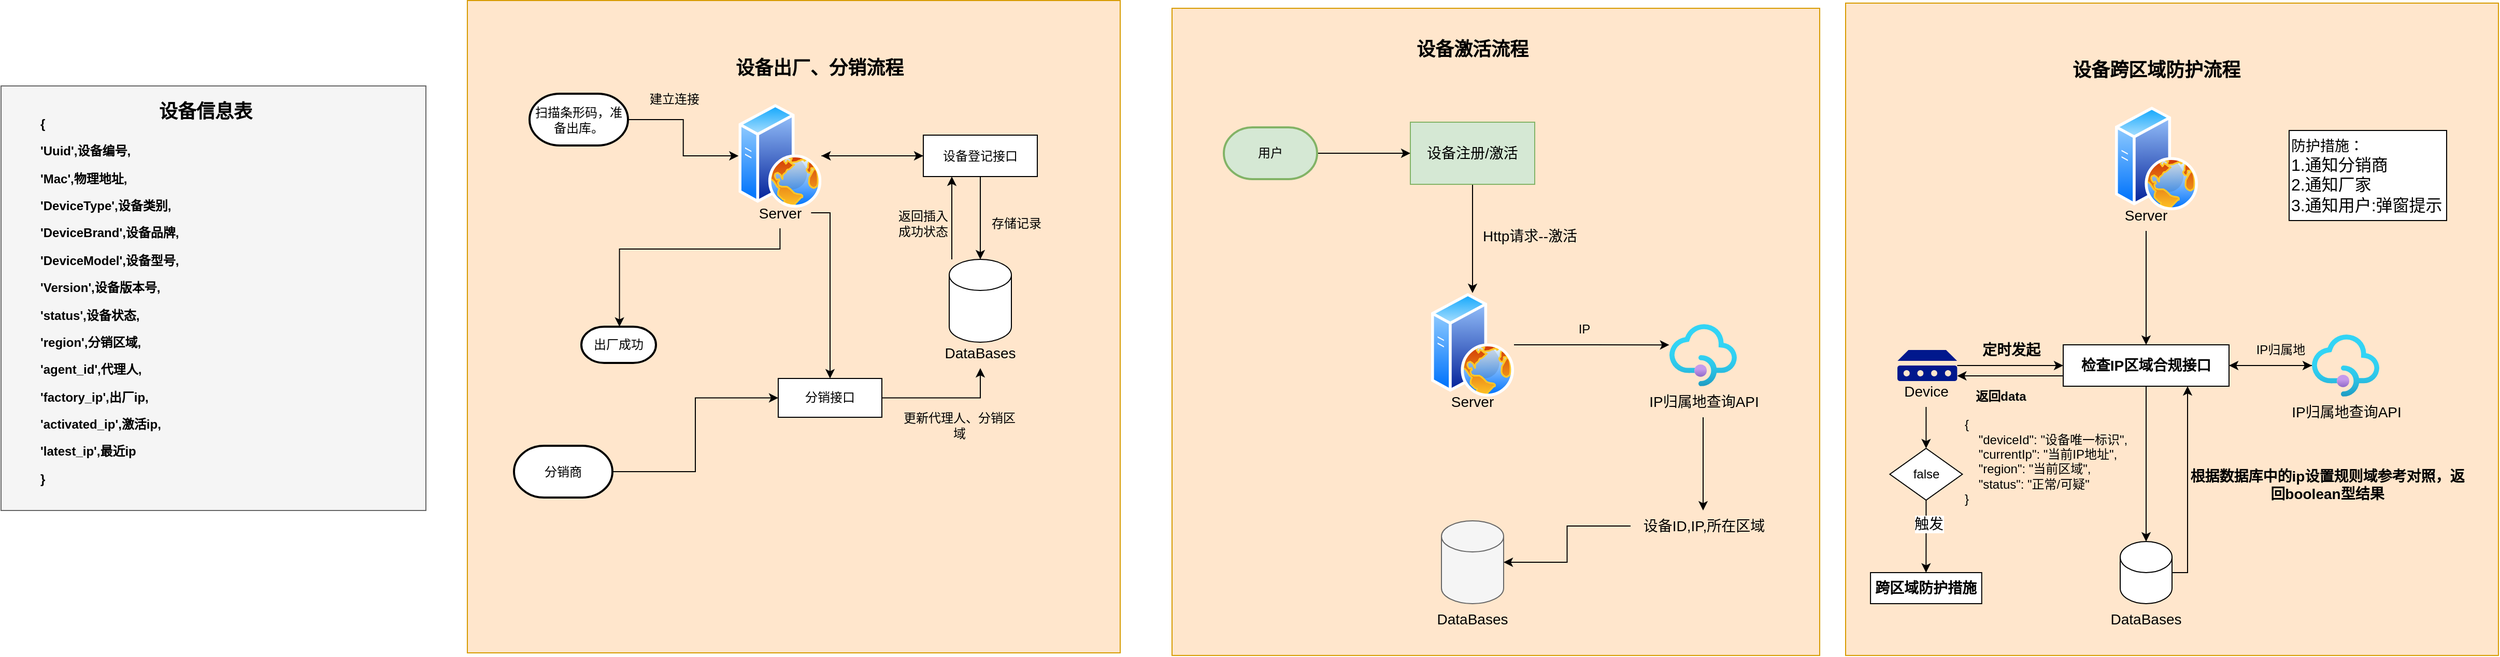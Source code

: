 <mxfile version="24.7.17">
  <diagram name="第 1 页" id="OqKrrbX-1eM24BtWMJbo">
    <mxGraphModel dx="3630" dy="2580" grid="1" gridSize="10" guides="1" tooltips="1" connect="1" arrows="1" fold="1" page="1" pageScale="1" pageWidth="900" pageHeight="1600" math="0" shadow="0">
      <root>
        <mxCell id="0" />
        <mxCell id="1" parent="0" />
        <mxCell id="NCARSGtViYjDYFeuHxHZ-76" value="" style="whiteSpace=wrap;html=1;aspect=fixed;fillColor=#f5f5f5;fontColor=#333333;strokeColor=#666666;" vertex="1" parent="1">
          <mxGeometry x="-1700" y="-420" width="410" height="410" as="geometry" />
        </mxCell>
        <mxCell id="96TmDrTL1l3ChU8e-Y0p-12" value="" style="whiteSpace=wrap;html=1;aspect=fixed;fillColor=#ffe6cc;strokeColor=#d79b00;" parent="1" vertex="1">
          <mxGeometry x="-570" y="-495" width="625" height="625" as="geometry" />
        </mxCell>
        <mxCell id="96TmDrTL1l3ChU8e-Y0p-5" style="edgeStyle=orthogonalEdgeStyle;rounded=0;orthogonalLoop=1;jettySize=auto;html=1;" parent="1" source="96TmDrTL1l3ChU8e-Y0p-1" target="96TmDrTL1l3ChU8e-Y0p-4" edge="1">
          <mxGeometry relative="1" as="geometry" />
        </mxCell>
        <mxCell id="96TmDrTL1l3ChU8e-Y0p-1" value="&lt;font style=&quot;font-size: 14px;&quot;&gt;设备注册/激活&lt;/font&gt;" style="rounded=0;whiteSpace=wrap;html=1;fillColor=#d5e8d4;strokeColor=#82b366;" parent="1" vertex="1">
          <mxGeometry x="-340" y="-385" width="120" height="60" as="geometry" />
        </mxCell>
        <mxCell id="96TmDrTL1l3ChU8e-Y0p-3" style="edgeStyle=orthogonalEdgeStyle;rounded=0;orthogonalLoop=1;jettySize=auto;html=1;entryX=0;entryY=0.5;entryDx=0;entryDy=0;" parent="1" source="96TmDrTL1l3ChU8e-Y0p-2" target="96TmDrTL1l3ChU8e-Y0p-1" edge="1">
          <mxGeometry relative="1" as="geometry" />
        </mxCell>
        <mxCell id="96TmDrTL1l3ChU8e-Y0p-2" value="用户" style="strokeWidth=2;html=1;shape=mxgraph.flowchart.terminator;whiteSpace=wrap;fillColor=#d5e8d4;strokeColor=#82b366;" parent="1" vertex="1">
          <mxGeometry x="-520" y="-380" width="90" height="50" as="geometry" />
        </mxCell>
        <mxCell id="96TmDrTL1l3ChU8e-Y0p-4" value="" style="image;aspect=fixed;perimeter=ellipsePerimeter;html=1;align=center;shadow=0;dashed=0;spacingTop=3;image=img/lib/active_directory/web_server.svg;" parent="1" vertex="1">
          <mxGeometry x="-320" y="-220" width="80" height="100" as="geometry" />
        </mxCell>
        <mxCell id="96TmDrTL1l3ChU8e-Y0p-6" value="&lt;font style=&quot;font-size: 14px;&quot;&gt;Server&lt;/font&gt;" style="text;html=1;align=center;verticalAlign=middle;whiteSpace=wrap;rounded=0;" parent="1" vertex="1">
          <mxGeometry x="-310" y="-130" width="60" height="30" as="geometry" />
        </mxCell>
        <mxCell id="96TmDrTL1l3ChU8e-Y0p-7" value="&lt;font style=&quot;font-size: 14px;&quot;&gt;Http请求--激活&lt;/font&gt;" style="text;html=1;align=center;verticalAlign=middle;resizable=0;points=[];autosize=1;strokeColor=none;fillColor=none;" parent="1" vertex="1">
          <mxGeometry x="-280" y="-290" width="110" height="30" as="geometry" />
        </mxCell>
        <mxCell id="96TmDrTL1l3ChU8e-Y0p-8" value="" style="shape=cylinder3;whiteSpace=wrap;html=1;boundedLbl=1;backgroundOutline=1;size=15;fillColor=#f5f5f5;fontColor=#333333;strokeColor=#666666;" parent="1" vertex="1">
          <mxGeometry x="-310" width="60" height="80" as="geometry" />
        </mxCell>
        <mxCell id="96TmDrTL1l3ChU8e-Y0p-9" value="&lt;font style=&quot;font-size: 14px;&quot;&gt;DataBases&lt;/font&gt;" style="text;html=1;align=center;verticalAlign=middle;whiteSpace=wrap;rounded=0;" parent="1" vertex="1">
          <mxGeometry x="-310" y="80" width="60" height="30" as="geometry" />
        </mxCell>
        <mxCell id="96TmDrTL1l3ChU8e-Y0p-11" value="&lt;font style=&quot;font-size: 14px;&quot;&gt;设备ID,IP,所在区域&lt;/font&gt;" style="text;html=1;align=center;verticalAlign=middle;resizable=0;points=[];autosize=1;strokeColor=none;fillColor=none;" parent="1" vertex="1">
          <mxGeometry x="-127.5" y="-10" width="140" height="30" as="geometry" />
        </mxCell>
        <mxCell id="96TmDrTL1l3ChU8e-Y0p-13" value="" style="image;aspect=fixed;html=1;points=[];align=center;fontSize=12;image=img/lib/azure2/app_services/API_Management_Services.svg;" parent="1" vertex="1">
          <mxGeometry x="-90" y="-190" width="65" height="60" as="geometry" />
        </mxCell>
        <mxCell id="96TmDrTL1l3ChU8e-Y0p-16" style="edgeStyle=orthogonalEdgeStyle;rounded=0;orthogonalLoop=1;jettySize=auto;html=1;" parent="1" source="96TmDrTL1l3ChU8e-Y0p-14" target="96TmDrTL1l3ChU8e-Y0p-11" edge="1">
          <mxGeometry relative="1" as="geometry" />
        </mxCell>
        <mxCell id="96TmDrTL1l3ChU8e-Y0p-14" value="&lt;font style=&quot;font-size: 14px;&quot;&gt;IP归属地查询API&lt;/font&gt;" style="text;html=1;align=center;verticalAlign=middle;resizable=0;points=[];autosize=1;strokeColor=none;fillColor=none;" parent="1" vertex="1">
          <mxGeometry x="-122.5" y="-130" width="130" height="30" as="geometry" />
        </mxCell>
        <mxCell id="96TmDrTL1l3ChU8e-Y0p-15" style="edgeStyle=orthogonalEdgeStyle;rounded=0;orthogonalLoop=1;jettySize=auto;html=1;entryX=-0.002;entryY=0.335;entryDx=0;entryDy=0;entryPerimeter=0;" parent="1" source="96TmDrTL1l3ChU8e-Y0p-4" target="96TmDrTL1l3ChU8e-Y0p-13" edge="1">
          <mxGeometry relative="1" as="geometry" />
        </mxCell>
        <mxCell id="96TmDrTL1l3ChU8e-Y0p-19" style="edgeStyle=orthogonalEdgeStyle;rounded=0;orthogonalLoop=1;jettySize=auto;html=1;entryX=1;entryY=0.5;entryDx=0;entryDy=0;entryPerimeter=0;" parent="1" source="96TmDrTL1l3ChU8e-Y0p-11" target="96TmDrTL1l3ChU8e-Y0p-8" edge="1">
          <mxGeometry relative="1" as="geometry" />
        </mxCell>
        <mxCell id="96TmDrTL1l3ChU8e-Y0p-20" value="IP" style="text;html=1;align=center;verticalAlign=middle;whiteSpace=wrap;rounded=0;" parent="1" vertex="1">
          <mxGeometry x="-202.5" y="-200" width="60" height="30" as="geometry" />
        </mxCell>
        <mxCell id="96TmDrTL1l3ChU8e-Y0p-22" value="&lt;font face=&quot;Georgia&quot; style=&quot;font-size: 18px;&quot;&gt;&lt;b&gt;设备激活流程&lt;/b&gt;&lt;/font&gt;" style="text;html=1;align=center;verticalAlign=middle;whiteSpace=wrap;rounded=0;" parent="1" vertex="1">
          <mxGeometry x="-380" y="-470" width="200" height="30" as="geometry" />
        </mxCell>
        <mxCell id="96TmDrTL1l3ChU8e-Y0p-23" value="" style="whiteSpace=wrap;html=1;aspect=fixed;fillColor=#ffe6cc;strokeColor=#d79b00;movable=0;resizable=0;rotatable=0;deletable=0;editable=0;locked=1;connectable=0;" parent="1" vertex="1">
          <mxGeometry x="80" y="-500" width="630" height="630" as="geometry" />
        </mxCell>
        <mxCell id="96TmDrTL1l3ChU8e-Y0p-24" value="&lt;font face=&quot;Georgia&quot;&gt;&lt;span style=&quot;font-size: 18px;&quot;&gt;&lt;b&gt;设备跨区域防护流程&lt;/b&gt;&lt;/span&gt;&lt;/font&gt;" style="text;html=1;align=center;verticalAlign=middle;whiteSpace=wrap;rounded=0;" parent="1" vertex="1">
          <mxGeometry x="280" y="-450" width="200" height="30" as="geometry" />
        </mxCell>
        <mxCell id="96TmDrTL1l3ChU8e-Y0p-25" value="" style="image;aspect=fixed;perimeter=ellipsePerimeter;html=1;align=center;shadow=0;dashed=0;spacingTop=3;image=img/lib/active_directory/web_server.svg;" parent="1" vertex="1">
          <mxGeometry x="340" y="-400" width="80" height="100" as="geometry" />
        </mxCell>
        <mxCell id="96TmDrTL1l3ChU8e-Y0p-33" style="edgeStyle=orthogonalEdgeStyle;rounded=0;orthogonalLoop=1;jettySize=auto;html=1;" parent="1" source="96TmDrTL1l3ChU8e-Y0p-26" target="96TmDrTL1l3ChU8e-Y0p-32" edge="1">
          <mxGeometry relative="1" as="geometry" />
        </mxCell>
        <mxCell id="96TmDrTL1l3ChU8e-Y0p-26" value="&lt;font style=&quot;font-size: 14px;&quot;&gt;Server&lt;/font&gt;" style="text;html=1;align=center;verticalAlign=middle;whiteSpace=wrap;rounded=0;" parent="1" vertex="1">
          <mxGeometry x="340" y="-310" width="60" height="30" as="geometry" />
        </mxCell>
        <mxCell id="NCARSGtViYjDYFeuHxHZ-4" style="edgeStyle=orthogonalEdgeStyle;rounded=0;orthogonalLoop=1;jettySize=auto;html=1;" edge="1" parent="1" source="96TmDrTL1l3ChU8e-Y0p-32" target="96TmDrTL1l3ChU8e-Y0p-36">
          <mxGeometry relative="1" as="geometry" />
        </mxCell>
        <mxCell id="NCARSGtViYjDYFeuHxHZ-22" style="edgeStyle=orthogonalEdgeStyle;rounded=0;orthogonalLoop=1;jettySize=auto;html=1;" edge="1" parent="1" source="96TmDrTL1l3ChU8e-Y0p-32" target="NCARSGtViYjDYFeuHxHZ-20">
          <mxGeometry relative="1" as="geometry" />
        </mxCell>
        <mxCell id="96TmDrTL1l3ChU8e-Y0p-32" value="&lt;font style=&quot;font-size: 14px;&quot;&gt;&lt;b&gt;检查IP区域合规接口&lt;/b&gt;&lt;/font&gt;" style="rounded=0;whiteSpace=wrap;html=1;" parent="1" vertex="1">
          <mxGeometry x="290" y="-170" width="160" height="40" as="geometry" />
        </mxCell>
        <mxCell id="NCARSGtViYjDYFeuHxHZ-1" style="edgeStyle=orthogonalEdgeStyle;rounded=0;orthogonalLoop=1;jettySize=auto;html=1;entryX=0;entryY=0.5;entryDx=0;entryDy=0;" edge="1" parent="1" source="96TmDrTL1l3ChU8e-Y0p-35" target="96TmDrTL1l3ChU8e-Y0p-32">
          <mxGeometry relative="1" as="geometry" />
        </mxCell>
        <mxCell id="96TmDrTL1l3ChU8e-Y0p-35" value="" style="sketch=0;aspect=fixed;pointerEvents=1;shadow=0;dashed=0;html=1;strokeColor=none;labelPosition=center;verticalLabelPosition=bottom;verticalAlign=top;align=center;fillColor=#00188D;shape=mxgraph.mscae.enterprise.device" parent="1" vertex="1">
          <mxGeometry x="130.0" y="-165" width="57.69" height="30" as="geometry" />
        </mxCell>
        <mxCell id="NCARSGtViYjDYFeuHxHZ-8" style="edgeStyle=orthogonalEdgeStyle;rounded=0;orthogonalLoop=1;jettySize=auto;html=1;entryX=0.75;entryY=1;entryDx=0;entryDy=0;" edge="1" parent="1" source="96TmDrTL1l3ChU8e-Y0p-36" target="96TmDrTL1l3ChU8e-Y0p-32">
          <mxGeometry relative="1" as="geometry">
            <Array as="points">
              <mxPoint x="410" y="50" />
            </Array>
          </mxGeometry>
        </mxCell>
        <mxCell id="96TmDrTL1l3ChU8e-Y0p-36" value="" style="shape=cylinder3;whiteSpace=wrap;html=1;boundedLbl=1;backgroundOutline=1;size=15;" parent="1" vertex="1">
          <mxGeometry x="345" y="20" width="50" height="60" as="geometry" />
        </mxCell>
        <mxCell id="NCARSGtViYjDYFeuHxHZ-14" style="edgeStyle=orthogonalEdgeStyle;rounded=0;orthogonalLoop=1;jettySize=auto;html=1;" edge="1" parent="1" source="96TmDrTL1l3ChU8e-Y0p-37" target="NCARSGtViYjDYFeuHxHZ-13">
          <mxGeometry relative="1" as="geometry" />
        </mxCell>
        <mxCell id="96TmDrTL1l3ChU8e-Y0p-37" value="&lt;font style=&quot;font-size: 14px;&quot;&gt;Device&lt;/font&gt;" style="text;html=1;align=center;verticalAlign=middle;whiteSpace=wrap;rounded=0;" parent="1" vertex="1">
          <mxGeometry x="127.69" y="-140" width="60" height="30" as="geometry" />
        </mxCell>
        <mxCell id="96TmDrTL1l3ChU8e-Y0p-39" value="&lt;font style=&quot;font-size: 14px;&quot;&gt;DataBases&lt;/font&gt;" style="text;html=1;align=center;verticalAlign=middle;whiteSpace=wrap;rounded=0;" parent="1" vertex="1">
          <mxGeometry x="340" y="80" width="60" height="30" as="geometry" />
        </mxCell>
        <mxCell id="NCARSGtViYjDYFeuHxHZ-2" value="&lt;font style=&quot;font-size: 14px;&quot;&gt;&lt;b&gt;定时发起&lt;/b&gt;&lt;/font&gt;" style="text;html=1;align=center;verticalAlign=middle;whiteSpace=wrap;rounded=0;" vertex="1" parent="1">
          <mxGeometry x="210" y="-180" width="60" height="30" as="geometry" />
        </mxCell>
        <mxCell id="NCARSGtViYjDYFeuHxHZ-9" value="&lt;font style=&quot;font-size: 14px;&quot;&gt;&lt;b&gt;根据数据库中的ip设置规则域参考对照，返回boolean型结果&lt;/b&gt;&lt;/font&gt;" style="text;html=1;align=center;verticalAlign=middle;whiteSpace=wrap;rounded=0;" vertex="1" parent="1">
          <mxGeometry x="410" y="-50" width="270" height="30" as="geometry" />
        </mxCell>
        <mxCell id="NCARSGtViYjDYFeuHxHZ-11" value="" style="endArrow=classic;html=1;rounded=0;exitX=0;exitY=0.75;exitDx=0;exitDy=0;entryX=1;entryY=0;entryDx=0;entryDy=0;" edge="1" parent="1" source="96TmDrTL1l3ChU8e-Y0p-32" target="96TmDrTL1l3ChU8e-Y0p-37">
          <mxGeometry width="50" height="50" relative="1" as="geometry">
            <mxPoint x="342.31" y="-130" as="sourcePoint" />
            <mxPoint x="130.0" y="-110" as="targetPoint" />
          </mxGeometry>
        </mxCell>
        <mxCell id="NCARSGtViYjDYFeuHxHZ-12" value="&lt;b&gt;返回data&lt;/b&gt;" style="text;html=1;align=center;verticalAlign=middle;whiteSpace=wrap;rounded=0;" vertex="1" parent="1">
          <mxGeometry x="200" y="-135" width="60" height="30" as="geometry" />
        </mxCell>
        <mxCell id="NCARSGtViYjDYFeuHxHZ-16" style="edgeStyle=orthogonalEdgeStyle;rounded=0;orthogonalLoop=1;jettySize=auto;html=1;" edge="1" parent="1" source="NCARSGtViYjDYFeuHxHZ-13" target="NCARSGtViYjDYFeuHxHZ-15">
          <mxGeometry relative="1" as="geometry" />
        </mxCell>
        <mxCell id="NCARSGtViYjDYFeuHxHZ-19" value="&lt;font style=&quot;font-size: 14px;&quot;&gt;触发&lt;/font&gt;" style="edgeLabel;html=1;align=center;verticalAlign=middle;resizable=0;points=[];" vertex="1" connectable="0" parent="NCARSGtViYjDYFeuHxHZ-16">
          <mxGeometry x="-0.346" y="2" relative="1" as="geometry">
            <mxPoint as="offset" />
          </mxGeometry>
        </mxCell>
        <mxCell id="NCARSGtViYjDYFeuHxHZ-13" value="false" style="rhombus;whiteSpace=wrap;html=1;" vertex="1" parent="1">
          <mxGeometry x="122.69" y="-70" width="70" height="50" as="geometry" />
        </mxCell>
        <mxCell id="NCARSGtViYjDYFeuHxHZ-15" value="&lt;font style=&quot;font-size: 14px;&quot;&gt;&lt;b&gt;跨区域防护措施&lt;/b&gt;&lt;/font&gt;" style="rounded=0;whiteSpace=wrap;html=1;" vertex="1" parent="1">
          <mxGeometry x="104.04" y="50" width="107.31" height="30" as="geometry" />
        </mxCell>
        <mxCell id="NCARSGtViYjDYFeuHxHZ-23" style="edgeStyle=orthogonalEdgeStyle;rounded=0;orthogonalLoop=1;jettySize=auto;html=1;" edge="1" parent="1" source="NCARSGtViYjDYFeuHxHZ-20" target="96TmDrTL1l3ChU8e-Y0p-32">
          <mxGeometry relative="1" as="geometry" />
        </mxCell>
        <mxCell id="NCARSGtViYjDYFeuHxHZ-20" value="" style="image;aspect=fixed;html=1;points=[];align=center;fontSize=12;image=img/lib/azure2/app_services/API_Management_Services.svg;" vertex="1" parent="1">
          <mxGeometry x="530" y="-180" width="65" height="60" as="geometry" />
        </mxCell>
        <mxCell id="NCARSGtViYjDYFeuHxHZ-21" value="&lt;font style=&quot;font-size: 14px;&quot;&gt;IP归属地查询API&lt;/font&gt;" style="text;html=1;align=center;verticalAlign=middle;resizable=0;points=[];autosize=1;strokeColor=none;fillColor=none;" vertex="1" parent="1">
          <mxGeometry x="497.5" y="-120" width="130" height="30" as="geometry" />
        </mxCell>
        <mxCell id="NCARSGtViYjDYFeuHxHZ-24" value="IP归属地" style="text;html=1;align=center;verticalAlign=middle;whiteSpace=wrap;rounded=0;" vertex="1" parent="1">
          <mxGeometry x="470" y="-180" width="60" height="30" as="geometry" />
        </mxCell>
        <mxCell id="NCARSGtViYjDYFeuHxHZ-25" value="&lt;div&gt;&lt;br/&gt;&lt;/div&gt;" style="whiteSpace=wrap;html=1;aspect=fixed;fillColor=#ffe6cc;strokeColor=#d79b00;" vertex="1" parent="1">
          <mxGeometry x="-1250" y="-502.5" width="630" height="630" as="geometry" />
        </mxCell>
        <mxCell id="NCARSGtViYjDYFeuHxHZ-26" value="&lt;font face=&quot;Georgia&quot;&gt;&lt;span style=&quot;font-size: 18px;&quot;&gt;&lt;b&gt;设备出厂、分销流程&lt;/b&gt;&lt;/span&gt;&lt;/font&gt;" style="text;html=1;align=center;verticalAlign=middle;whiteSpace=wrap;rounded=0;" vertex="1" parent="1">
          <mxGeometry x="-1010" y="-452.5" width="200" height="30" as="geometry" />
        </mxCell>
        <mxCell id="NCARSGtViYjDYFeuHxHZ-31" value="&lt;div style=&quot;&quot;&gt;&lt;span style=&quot;font-size: 12px;&quot;&gt;{&lt;/span&gt;&lt;/div&gt;&lt;div&gt;&lt;span style=&quot;font-size: 12px;&quot;&gt;&amp;nbsp; &amp;nbsp; &quot;deviceId&quot;: &quot;设备唯一标识&quot;,&lt;/span&gt;&lt;/div&gt;&lt;div&gt;&lt;span style=&quot;font-size: 12px;&quot;&gt;&amp;nbsp; &amp;nbsp; &quot;currentIp&quot;: &quot;当前IP地址&quot;,&lt;/span&gt;&lt;/div&gt;&lt;div&gt;&lt;span style=&quot;font-size: 12px;&quot;&gt;&amp;nbsp; &amp;nbsp; &quot;region&quot;: &quot;当前区域&quot;,&lt;/span&gt;&lt;/div&gt;&lt;div&gt;&lt;span style=&quot;font-size: 12px;&quot;&gt;&amp;nbsp; &amp;nbsp; &quot;status&quot;: &quot;正常/可疑&quot;&lt;/span&gt;&lt;/div&gt;&lt;div&gt;&lt;span style=&quot;font-size: 12px;&quot;&gt;}&lt;/span&gt;&lt;/div&gt;&lt;div&gt;&lt;br&gt;&lt;/div&gt;" style="text;html=1;align=left;verticalAlign=middle;whiteSpace=wrap;rounded=0;" vertex="1" parent="1">
          <mxGeometry x="192.69" y="-105" width="179" height="110" as="geometry" />
        </mxCell>
        <mxCell id="NCARSGtViYjDYFeuHxHZ-35" style="edgeStyle=orthogonalEdgeStyle;rounded=0;orthogonalLoop=1;jettySize=auto;html=1;" edge="1" parent="1" source="NCARSGtViYjDYFeuHxHZ-32" target="NCARSGtViYjDYFeuHxHZ-33">
          <mxGeometry relative="1" as="geometry" />
        </mxCell>
        <mxCell id="NCARSGtViYjDYFeuHxHZ-32" value="扫描条形码，准备出库。" style="strokeWidth=2;html=1;shape=mxgraph.flowchart.terminator;whiteSpace=wrap;" vertex="1" parent="1">
          <mxGeometry x="-1190" y="-412.5" width="95" height="50" as="geometry" />
        </mxCell>
        <mxCell id="NCARSGtViYjDYFeuHxHZ-38" style="edgeStyle=orthogonalEdgeStyle;rounded=0;orthogonalLoop=1;jettySize=auto;html=1;entryX=0;entryY=0.5;entryDx=0;entryDy=0;" edge="1" parent="1" source="NCARSGtViYjDYFeuHxHZ-33" target="NCARSGtViYjDYFeuHxHZ-37">
          <mxGeometry relative="1" as="geometry" />
        </mxCell>
        <mxCell id="NCARSGtViYjDYFeuHxHZ-33" value="" style="image;aspect=fixed;perimeter=ellipsePerimeter;html=1;align=center;shadow=0;dashed=0;spacingTop=3;image=img/lib/active_directory/web_server.svg;" vertex="1" parent="1">
          <mxGeometry x="-988.31" y="-402.5" width="80" height="100" as="geometry" />
        </mxCell>
        <mxCell id="NCARSGtViYjDYFeuHxHZ-80" style="edgeStyle=orthogonalEdgeStyle;rounded=0;orthogonalLoop=1;jettySize=auto;html=1;" edge="1" parent="1" source="NCARSGtViYjDYFeuHxHZ-34" target="NCARSGtViYjDYFeuHxHZ-78">
          <mxGeometry relative="1" as="geometry">
            <Array as="points">
              <mxPoint x="-900" y="-297.5" />
            </Array>
          </mxGeometry>
        </mxCell>
        <mxCell id="NCARSGtViYjDYFeuHxHZ-34" value="&lt;font style=&quot;font-size: 14px;&quot;&gt;Server&lt;/font&gt;" style="text;html=1;align=center;verticalAlign=middle;whiteSpace=wrap;rounded=0;" vertex="1" parent="1">
          <mxGeometry x="-978.31" y="-312.5" width="60" height="30" as="geometry" />
        </mxCell>
        <mxCell id="NCARSGtViYjDYFeuHxHZ-36" value="建立连接" style="text;html=1;align=center;verticalAlign=middle;whiteSpace=wrap;rounded=0;" vertex="1" parent="1">
          <mxGeometry x="-1080" y="-422.5" width="60" height="30" as="geometry" />
        </mxCell>
        <mxCell id="NCARSGtViYjDYFeuHxHZ-40" style="edgeStyle=orthogonalEdgeStyle;rounded=0;orthogonalLoop=1;jettySize=auto;html=1;" edge="1" parent="1" source="NCARSGtViYjDYFeuHxHZ-37" target="NCARSGtViYjDYFeuHxHZ-39">
          <mxGeometry relative="1" as="geometry" />
        </mxCell>
        <mxCell id="NCARSGtViYjDYFeuHxHZ-45" style="edgeStyle=orthogonalEdgeStyle;rounded=0;orthogonalLoop=1;jettySize=auto;html=1;" edge="1" parent="1" source="NCARSGtViYjDYFeuHxHZ-37" target="NCARSGtViYjDYFeuHxHZ-33">
          <mxGeometry relative="1" as="geometry" />
        </mxCell>
        <mxCell id="NCARSGtViYjDYFeuHxHZ-37" value="设备登记接口" style="rounded=0;whiteSpace=wrap;html=1;" vertex="1" parent="1">
          <mxGeometry x="-810" y="-372.5" width="110" height="40" as="geometry" />
        </mxCell>
        <mxCell id="NCARSGtViYjDYFeuHxHZ-43" style="edgeStyle=orthogonalEdgeStyle;rounded=0;orthogonalLoop=1;jettySize=auto;html=1;entryX=0.25;entryY=1;entryDx=0;entryDy=0;" edge="1" parent="1" source="NCARSGtViYjDYFeuHxHZ-39" target="NCARSGtViYjDYFeuHxHZ-37">
          <mxGeometry relative="1" as="geometry">
            <Array as="points">
              <mxPoint x="-782" y="-292.5" />
            </Array>
          </mxGeometry>
        </mxCell>
        <mxCell id="NCARSGtViYjDYFeuHxHZ-39" value="" style="shape=cylinder3;whiteSpace=wrap;html=1;boundedLbl=1;backgroundOutline=1;size=15;" vertex="1" parent="1">
          <mxGeometry x="-785" y="-252.5" width="60" height="80" as="geometry" />
        </mxCell>
        <mxCell id="NCARSGtViYjDYFeuHxHZ-41" value="&lt;font style=&quot;font-size: 14px;&quot;&gt;DataBases&lt;/font&gt;" style="text;html=1;align=center;verticalAlign=middle;whiteSpace=wrap;rounded=0;" vertex="1" parent="1">
          <mxGeometry x="-785" y="-177.5" width="60" height="30" as="geometry" />
        </mxCell>
        <mxCell id="NCARSGtViYjDYFeuHxHZ-42" value="存储记录" style="text;html=1;align=center;verticalAlign=middle;whiteSpace=wrap;rounded=0;" vertex="1" parent="1">
          <mxGeometry x="-750" y="-302.5" width="60" height="30" as="geometry" />
        </mxCell>
        <mxCell id="NCARSGtViYjDYFeuHxHZ-44" value="返回插入成功状态" style="text;html=1;align=center;verticalAlign=middle;whiteSpace=wrap;rounded=0;" vertex="1" parent="1">
          <mxGeometry x="-840" y="-302.5" width="60" height="30" as="geometry" />
        </mxCell>
        <mxCell id="NCARSGtViYjDYFeuHxHZ-46" style="edgeStyle=orthogonalEdgeStyle;rounded=0;orthogonalLoop=1;jettySize=auto;html=1;entryX=0.233;entryY=0.5;entryDx=0;entryDy=0;entryPerimeter=0;" edge="1" parent="1" source="NCARSGtViYjDYFeuHxHZ-34" target="NCARSGtViYjDYFeuHxHZ-25">
          <mxGeometry relative="1" as="geometry" />
        </mxCell>
        <mxCell id="NCARSGtViYjDYFeuHxHZ-47" value="出厂成功" style="strokeWidth=2;html=1;shape=mxgraph.flowchart.terminator;whiteSpace=wrap;" vertex="1" parent="1">
          <mxGeometry x="-1140" y="-187.5" width="72" height="35" as="geometry" />
        </mxCell>
        <mxCell id="NCARSGtViYjDYFeuHxHZ-48" value="&lt;font style=&quot;font-size: 14px;&quot;&gt;防护措施：&lt;/font&gt;&lt;div&gt;&lt;font size=&quot;3&quot;&gt;1.通知分销商&lt;/font&gt;&lt;/div&gt;&lt;div&gt;&lt;font size=&quot;3&quot;&gt;2.通知厂家&lt;/font&gt;&lt;/div&gt;&lt;div&gt;&lt;font size=&quot;3&quot;&gt;3.通知用户:弹窗提示&lt;/font&gt;&lt;/div&gt;" style="rounded=0;whiteSpace=wrap;html=1;align=left;" vertex="1" parent="1">
          <mxGeometry x="508" y="-377" width="152" height="87" as="geometry" />
        </mxCell>
        <mxCell id="NCARSGtViYjDYFeuHxHZ-75" value="&lt;p data-pm-slice=&quot;0 0 []&quot;&gt;&lt;b&gt;{&lt;/b&gt;&lt;/p&gt;&lt;p&gt;&lt;b&gt;&#39;Uuid&#39;,设备编号,&lt;br&gt;&lt;/b&gt;&lt;/p&gt;&lt;p&gt;&lt;b&gt;&#39;Mac&#39;,物理地址,&lt;/b&gt;&lt;/p&gt;&lt;p&gt;&lt;b&gt;&#39;DeviceType&#39;,设备类别, &lt;/b&gt;&lt;/p&gt;&lt;p&gt;&lt;b&gt;&#39;DeviceBrand&#39;,设备品牌, &lt;/b&gt;&lt;/p&gt;&lt;p&gt;&lt;b&gt;&#39;DeviceModel&#39;,设备型号, &lt;/b&gt;&lt;/p&gt;&lt;p&gt;&lt;b&gt;&#39;Version&#39;,设备版本号, &lt;/b&gt;&lt;/p&gt;&lt;p&gt;&lt;b&gt;&#39;status&#39;,设备状态, &lt;/b&gt;&lt;/p&gt;&lt;p&gt;&lt;b&gt;&#39;region&#39;,分销区域, &lt;/b&gt;&lt;/p&gt;&lt;p&gt;&lt;b&gt;&#39;agent_id&#39;,代理人, &lt;/b&gt;&lt;/p&gt;&lt;p&gt;&lt;b&gt;&#39;factory_ip&#39;,出厂ip, &lt;/b&gt;&lt;/p&gt;&lt;p&gt;&lt;b&gt;&#39;activated_ip&#39;,激活ip, &lt;/b&gt;&lt;/p&gt;&lt;p&gt;&lt;b&gt;&#39;latest_ip&#39;,最近ip&lt;/b&gt;&lt;/p&gt;&lt;p&gt;&lt;b&gt;}&lt;/b&gt;&lt;/p&gt;" style="text;html=1;align=left;verticalAlign=middle;whiteSpace=wrap;rounded=0;" vertex="1" parent="1">
          <mxGeometry x="-1664.04" y="-350" width="285" height="275" as="geometry" />
        </mxCell>
        <mxCell id="NCARSGtViYjDYFeuHxHZ-81" style="edgeStyle=orthogonalEdgeStyle;rounded=0;orthogonalLoop=1;jettySize=auto;html=1;" edge="1" parent="1" source="NCARSGtViYjDYFeuHxHZ-78" target="NCARSGtViYjDYFeuHxHZ-41">
          <mxGeometry relative="1" as="geometry" />
        </mxCell>
        <mxCell id="NCARSGtViYjDYFeuHxHZ-78" value="分销接口" style="rounded=0;whiteSpace=wrap;html=1;" vertex="1" parent="1">
          <mxGeometry x="-950" y="-137.5" width="100" height="37.5" as="geometry" />
        </mxCell>
        <mxCell id="NCARSGtViYjDYFeuHxHZ-82" value="更新代理人、分销区域" style="text;html=1;align=center;verticalAlign=middle;whiteSpace=wrap;rounded=0;" vertex="1" parent="1">
          <mxGeometry x="-830" y="-107.5" width="110" height="30" as="geometry" />
        </mxCell>
        <mxCell id="NCARSGtViYjDYFeuHxHZ-84" style="edgeStyle=orthogonalEdgeStyle;rounded=0;orthogonalLoop=1;jettySize=auto;html=1;entryX=0;entryY=0.5;entryDx=0;entryDy=0;" edge="1" parent="1" source="NCARSGtViYjDYFeuHxHZ-83" target="NCARSGtViYjDYFeuHxHZ-78">
          <mxGeometry relative="1" as="geometry" />
        </mxCell>
        <mxCell id="NCARSGtViYjDYFeuHxHZ-83" value="分销商" style="strokeWidth=2;html=1;shape=mxgraph.flowchart.terminator;whiteSpace=wrap;" vertex="1" parent="1">
          <mxGeometry x="-1205" y="-72.5" width="95" height="50" as="geometry" />
        </mxCell>
        <mxCell id="NCARSGtViYjDYFeuHxHZ-85" value="&lt;h2&gt;设备信息表&lt;/h2&gt;" style="text;html=1;align=center;verticalAlign=middle;whiteSpace=wrap;rounded=0;" vertex="1" parent="1">
          <mxGeometry x="-1550" y="-410" width="95" height="30" as="geometry" />
        </mxCell>
      </root>
    </mxGraphModel>
  </diagram>
</mxfile>

